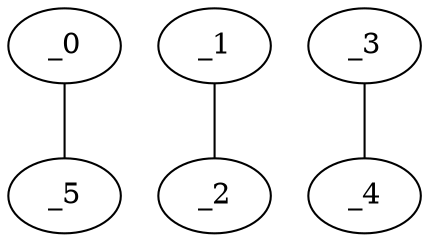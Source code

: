 graph EP1_0059 {
	_0	 [x="2.24",
		y="2.75"];
	_5	 [x="1.35531",
		y="2.99684"];
	_0 -- _5;
	_1	 [x="2.26576",
		y="0.661489"];
	_2	 [x="0.823336",
		y="0.633846"];
	_1 -- _2;
	_3	 [x="0.594824",
		y="1.87724"];
	_4	 [x="1.96313",
		y="1.62931"];
	_3 -- _4;
}
